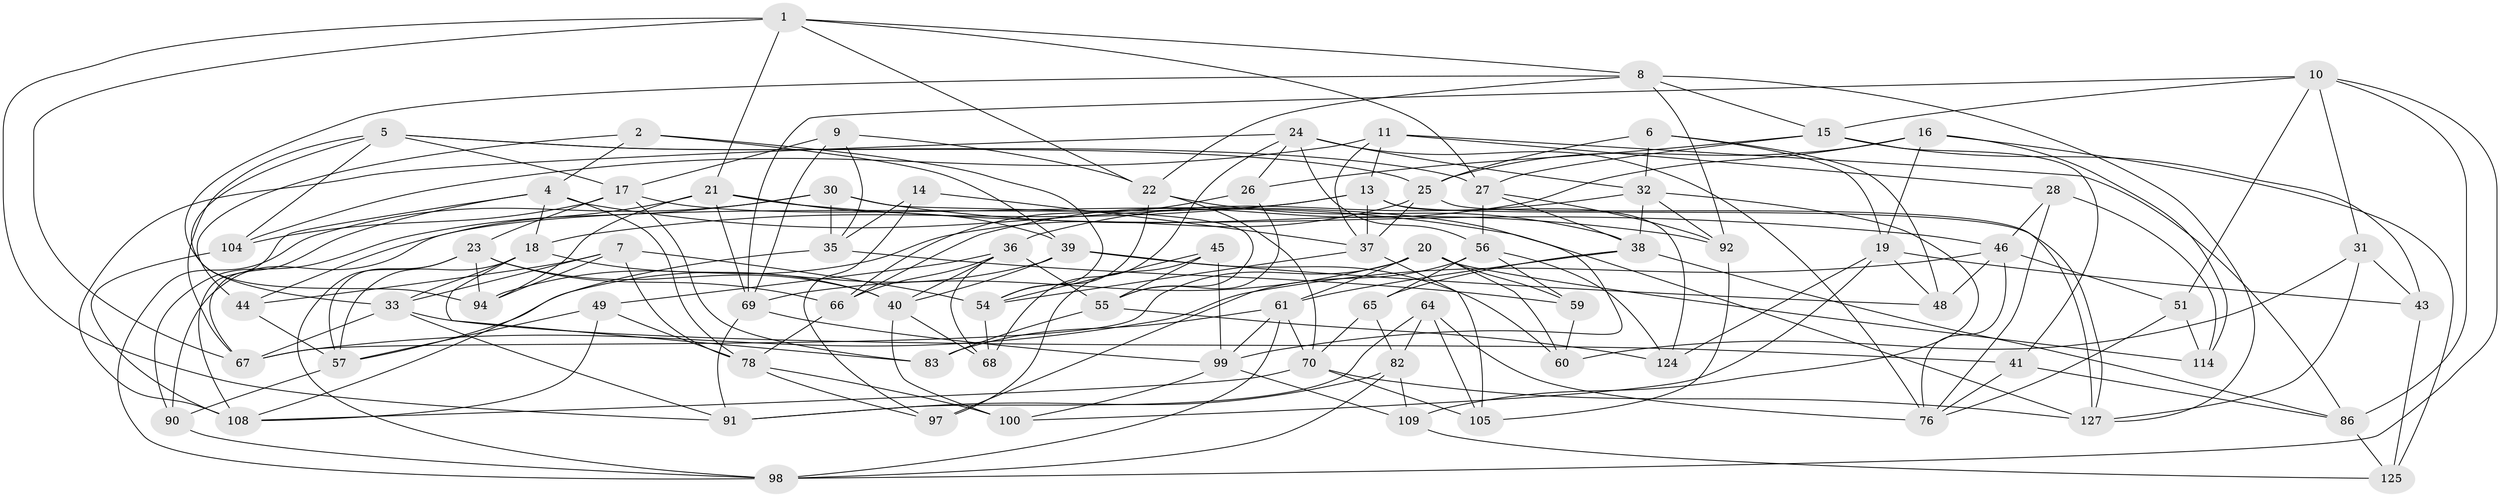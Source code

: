 // original degree distribution, {4: 1.0}
// Generated by graph-tools (version 1.1) at 2025/11/02/27/25 16:11:47]
// undirected, 79 vertices, 202 edges
graph export_dot {
graph [start="1"]
  node [color=gray90,style=filled];
  1 [super="+3"];
  2;
  4 [super="+12"];
  5 [super="+77"];
  6;
  7 [super="+73"];
  8 [super="+74"];
  9;
  10 [super="+53"];
  11 [super="+50"];
  13 [super="+117"];
  14;
  15 [super="+96"];
  16 [super="+58"];
  17 [super="+87"];
  18 [super="+34"];
  19 [super="+42"];
  20 [super="+52"];
  21 [super="+29"];
  22 [super="+47"];
  23 [super="+122"];
  24 [super="+103"];
  25 [super="+71"];
  26;
  27 [super="+116"];
  28;
  30 [super="+62"];
  31;
  32 [super="+107"];
  33 [super="+84"];
  35 [super="+119"];
  36 [super="+111"];
  37 [super="+75"];
  38 [super="+80"];
  39 [super="+89"];
  40 [super="+85"];
  41;
  43;
  44;
  45;
  46 [super="+81"];
  48;
  49;
  51;
  54 [super="+126"];
  55 [super="+123"];
  56 [super="+120"];
  57 [super="+63"];
  59;
  60;
  61 [super="+118"];
  64;
  65;
  66 [super="+121"];
  67 [super="+88"];
  68;
  69 [super="+93"];
  70 [super="+72"];
  76 [super="+79"];
  78 [super="+112"];
  82 [super="+106"];
  83;
  86 [super="+101"];
  90;
  91 [super="+102"];
  92 [super="+115"];
  94 [super="+95"];
  97;
  98 [super="+128"];
  99 [super="+113"];
  100;
  104;
  105;
  108 [super="+110"];
  109;
  114;
  124;
  125;
  127 [super="+129"];
  1 -- 27;
  1 -- 22;
  1 -- 67;
  1 -- 21;
  1 -- 8;
  1 -- 91;
  2 -- 44;
  2 -- 4;
  2 -- 54;
  2 -- 39;
  4 -- 67;
  4 -- 78;
  4 -- 108;
  4 -- 18;
  4 -- 127;
  5 -- 25;
  5 -- 104;
  5 -- 17;
  5 -- 33;
  5 -- 27;
  5 -- 67;
  6 -- 32;
  6 -- 48;
  6 -- 19;
  6 -- 25;
  7 -- 33;
  7 -- 94 [weight=2];
  7 -- 54;
  7 -- 44;
  7 -- 78;
  8 -- 92;
  8 -- 94;
  8 -- 15;
  8 -- 22;
  8 -- 127;
  9 -- 22;
  9 -- 35;
  9 -- 69;
  9 -- 17;
  10 -- 51;
  10 -- 69;
  10 -- 15;
  10 -- 86;
  10 -- 98;
  10 -- 31;
  11 -- 13;
  11 -- 104;
  11 -- 28;
  11 -- 86 [weight=2];
  11 -- 37;
  13 -- 37;
  13 -- 124;
  13 -- 90;
  13 -- 18;
  13 -- 127;
  14 -- 97;
  14 -- 35 [weight=2];
  14 -- 37;
  15 -- 26;
  15 -- 43;
  15 -- 41;
  15 -- 27;
  16 -- 114;
  16 -- 19;
  16 -- 25;
  16 -- 66 [weight=2];
  16 -- 125;
  17 -- 83;
  17 -- 99;
  17 -- 104;
  17 -- 23;
  18 -- 83;
  18 -- 57;
  18 -- 33;
  18 -- 40;
  19 -- 48;
  19 -- 124;
  19 -- 43;
  19 -- 100;
  20 -- 69;
  20 -- 59;
  20 -- 114;
  20 -- 61;
  20 -- 60;
  20 -- 67;
  21 -- 46;
  21 -- 39;
  21 -- 69;
  21 -- 44;
  21 -- 94;
  22 -- 54;
  22 -- 38;
  22 -- 70;
  23 -- 94;
  23 -- 57;
  23 -- 98;
  23 -- 66;
  23 -- 40;
  24 -- 26;
  24 -- 68;
  24 -- 32;
  24 -- 56;
  24 -- 76;
  24 -- 108;
  25 -- 37;
  25 -- 127;
  25 -- 94;
  26 -- 66;
  26 -- 55;
  27 -- 92;
  27 -- 38;
  27 -- 56;
  28 -- 114;
  28 -- 46;
  28 -- 76;
  30 -- 55;
  30 -- 92 [weight=2];
  30 -- 90;
  30 -- 35;
  30 -- 98;
  31 -- 43;
  31 -- 60;
  31 -- 127;
  32 -- 36;
  32 -- 38;
  32 -- 92;
  32 -- 109;
  33 -- 91;
  33 -- 41;
  33 -- 67;
  35 -- 59;
  35 -- 108;
  36 -- 55;
  36 -- 66;
  36 -- 40;
  36 -- 49;
  36 -- 68;
  37 -- 105;
  37 -- 54;
  38 -- 61;
  38 -- 86;
  38 -- 65;
  39 -- 40;
  39 -- 48;
  39 -- 57;
  39 -- 60;
  40 -- 100;
  40 -- 68;
  41 -- 86;
  41 -- 76;
  43 -- 125;
  44 -- 57;
  45 -- 99;
  45 -- 54;
  45 -- 97;
  45 -- 55;
  46 -- 51;
  46 -- 48;
  46 -- 67;
  46 -- 76;
  49 -- 57;
  49 -- 108;
  49 -- 78;
  51 -- 114;
  51 -- 76;
  54 -- 68;
  55 -- 124;
  55 -- 83;
  56 -- 59;
  56 -- 65;
  56 -- 97;
  56 -- 124;
  57 -- 90;
  59 -- 60;
  61 -- 70;
  61 -- 83;
  61 -- 98;
  61 -- 99;
  64 -- 82;
  64 -- 105;
  64 -- 76;
  64 -- 91;
  65 -- 70;
  65 -- 82;
  66 -- 78;
  69 -- 99;
  69 -- 91;
  70 -- 127;
  70 -- 105;
  70 -- 108;
  78 -- 97;
  78 -- 100;
  82 -- 91 [weight=2];
  82 -- 109;
  82 -- 98;
  86 -- 125;
  90 -- 98;
  92 -- 105;
  99 -- 100;
  99 -- 109;
  104 -- 108;
  109 -- 125;
}
